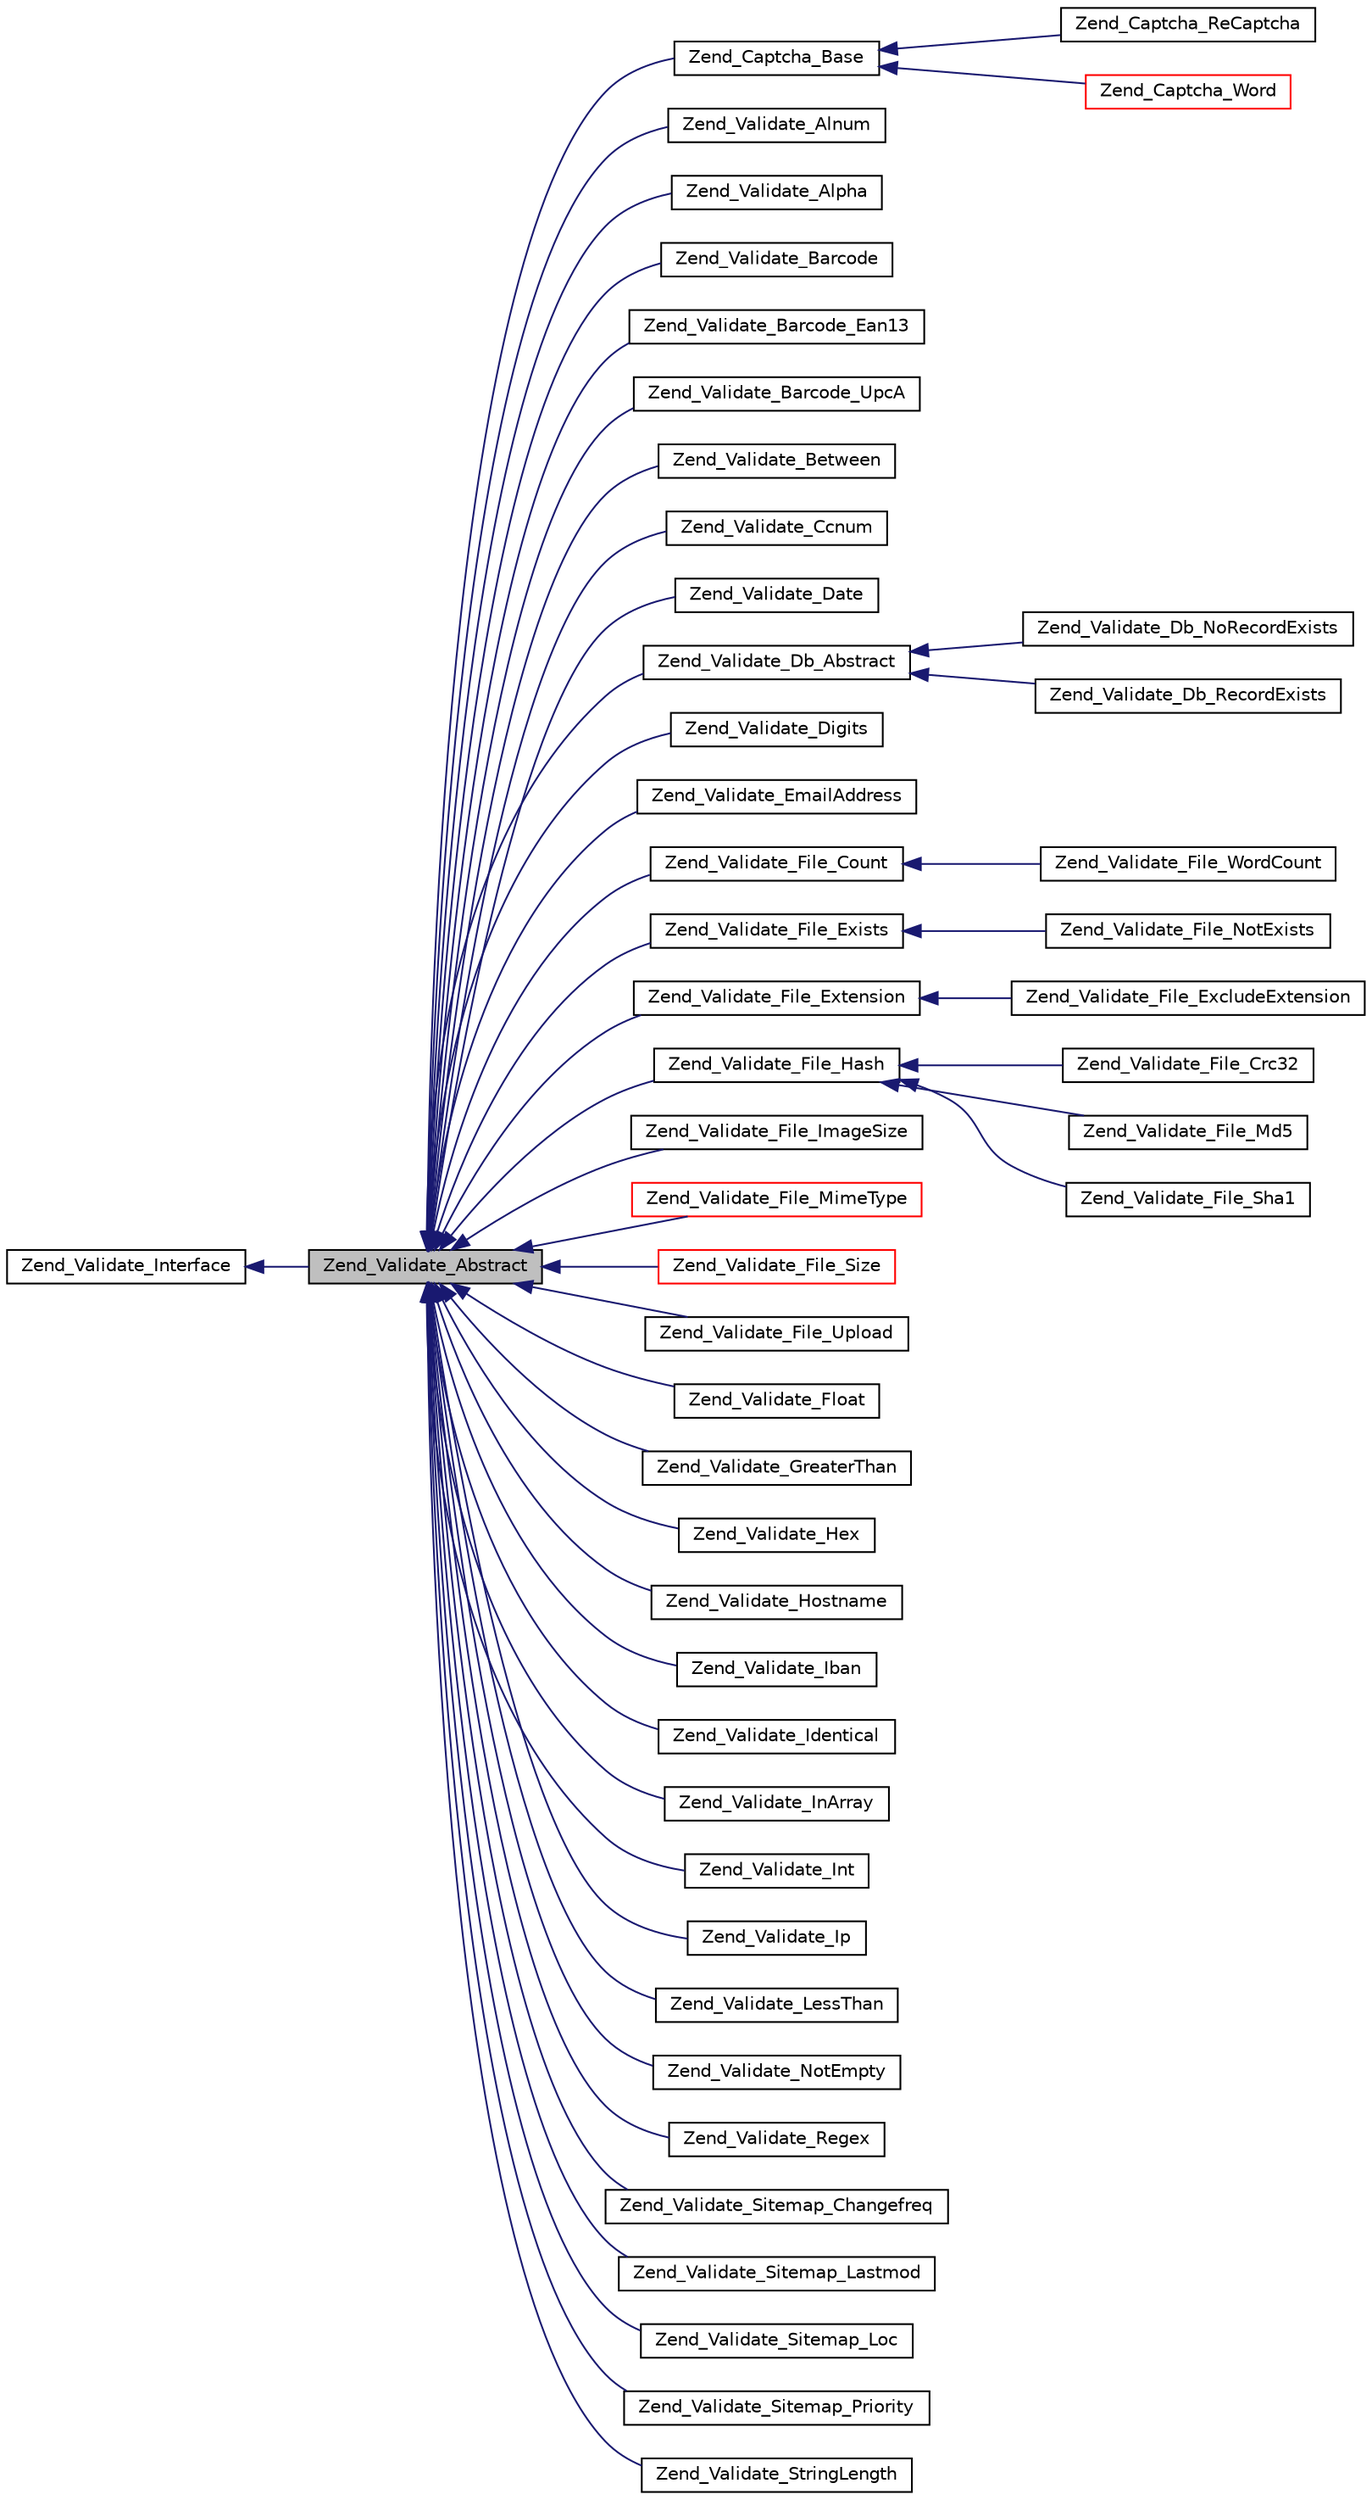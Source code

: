 digraph G
{
  edge [fontname="Helvetica",fontsize="10",labelfontname="Helvetica",labelfontsize="10"];
  node [fontname="Helvetica",fontsize="10",shape=record];
  rankdir="LR";
  Node1 [label="Zend_Validate_Abstract",height=0.2,width=0.4,color="black", fillcolor="grey75", style="filled" fontcolor="black"];
  Node2 -> Node1 [dir="back",color="midnightblue",fontsize="10",style="solid",fontname="Helvetica"];
  Node2 [label="Zend_Validate_Interface",height=0.2,width=0.4,color="black", fillcolor="white", style="filled",URL="$interface_zend___validate___interface.html"];
  Node1 -> Node3 [dir="back",color="midnightblue",fontsize="10",style="solid",fontname="Helvetica"];
  Node3 [label="Zend_Captcha_Base",height=0.2,width=0.4,color="black", fillcolor="white", style="filled",URL="$class_zend___captcha___base.html"];
  Node3 -> Node4 [dir="back",color="midnightblue",fontsize="10",style="solid",fontname="Helvetica"];
  Node4 [label="Zend_Captcha_ReCaptcha",height=0.2,width=0.4,color="black", fillcolor="white", style="filled",URL="$class_zend___captcha___re_captcha.html"];
  Node3 -> Node5 [dir="back",color="midnightblue",fontsize="10",style="solid",fontname="Helvetica"];
  Node5 [label="Zend_Captcha_Word",height=0.2,width=0.4,color="red", fillcolor="white", style="filled",URL="$class_zend___captcha___word.html"];
  Node1 -> Node6 [dir="back",color="midnightblue",fontsize="10",style="solid",fontname="Helvetica"];
  Node6 [label="Zend_Validate_Alnum",height=0.2,width=0.4,color="black", fillcolor="white", style="filled",URL="$class_zend___validate___alnum.html"];
  Node1 -> Node7 [dir="back",color="midnightblue",fontsize="10",style="solid",fontname="Helvetica"];
  Node7 [label="Zend_Validate_Alpha",height=0.2,width=0.4,color="black", fillcolor="white", style="filled",URL="$class_zend___validate___alpha.html"];
  Node1 -> Node8 [dir="back",color="midnightblue",fontsize="10",style="solid",fontname="Helvetica"];
  Node8 [label="Zend_Validate_Barcode",height=0.2,width=0.4,color="black", fillcolor="white", style="filled",URL="$class_zend___validate___barcode.html"];
  Node1 -> Node9 [dir="back",color="midnightblue",fontsize="10",style="solid",fontname="Helvetica"];
  Node9 [label="Zend_Validate_Barcode_Ean13",height=0.2,width=0.4,color="black", fillcolor="white", style="filled",URL="$class_zend___validate___barcode___ean13.html"];
  Node1 -> Node10 [dir="back",color="midnightblue",fontsize="10",style="solid",fontname="Helvetica"];
  Node10 [label="Zend_Validate_Barcode_UpcA",height=0.2,width=0.4,color="black", fillcolor="white", style="filled",URL="$class_zend___validate___barcode___upc_a.html"];
  Node1 -> Node11 [dir="back",color="midnightblue",fontsize="10",style="solid",fontname="Helvetica"];
  Node11 [label="Zend_Validate_Between",height=0.2,width=0.4,color="black", fillcolor="white", style="filled",URL="$class_zend___validate___between.html"];
  Node1 -> Node12 [dir="back",color="midnightblue",fontsize="10",style="solid",fontname="Helvetica"];
  Node12 [label="Zend_Validate_Ccnum",height=0.2,width=0.4,color="black", fillcolor="white", style="filled",URL="$class_zend___validate___ccnum.html"];
  Node1 -> Node13 [dir="back",color="midnightblue",fontsize="10",style="solid",fontname="Helvetica"];
  Node13 [label="Zend_Validate_Date",height=0.2,width=0.4,color="black", fillcolor="white", style="filled",URL="$class_zend___validate___date.html"];
  Node1 -> Node14 [dir="back",color="midnightblue",fontsize="10",style="solid",fontname="Helvetica"];
  Node14 [label="Zend_Validate_Db_Abstract",height=0.2,width=0.4,color="black", fillcolor="white", style="filled",URL="$class_zend___validate___db___abstract.html"];
  Node14 -> Node15 [dir="back",color="midnightblue",fontsize="10",style="solid",fontname="Helvetica"];
  Node15 [label="Zend_Validate_Db_NoRecordExists",height=0.2,width=0.4,color="black", fillcolor="white", style="filled",URL="$class_zend___validate___db___no_record_exists.html"];
  Node14 -> Node16 [dir="back",color="midnightblue",fontsize="10",style="solid",fontname="Helvetica"];
  Node16 [label="Zend_Validate_Db_RecordExists",height=0.2,width=0.4,color="black", fillcolor="white", style="filled",URL="$class_zend___validate___db___record_exists.html"];
  Node1 -> Node17 [dir="back",color="midnightblue",fontsize="10",style="solid",fontname="Helvetica"];
  Node17 [label="Zend_Validate_Digits",height=0.2,width=0.4,color="black", fillcolor="white", style="filled",URL="$class_zend___validate___digits.html"];
  Node1 -> Node18 [dir="back",color="midnightblue",fontsize="10",style="solid",fontname="Helvetica"];
  Node18 [label="Zend_Validate_EmailAddress",height=0.2,width=0.4,color="black", fillcolor="white", style="filled",URL="$class_zend___validate___email_address.html"];
  Node1 -> Node19 [dir="back",color="midnightblue",fontsize="10",style="solid",fontname="Helvetica"];
  Node19 [label="Zend_Validate_File_Count",height=0.2,width=0.4,color="black", fillcolor="white", style="filled",URL="$class_zend___validate___file___count.html"];
  Node19 -> Node20 [dir="back",color="midnightblue",fontsize="10",style="solid",fontname="Helvetica"];
  Node20 [label="Zend_Validate_File_WordCount",height=0.2,width=0.4,color="black", fillcolor="white", style="filled",URL="$class_zend___validate___file___word_count.html"];
  Node1 -> Node21 [dir="back",color="midnightblue",fontsize="10",style="solid",fontname="Helvetica"];
  Node21 [label="Zend_Validate_File_Exists",height=0.2,width=0.4,color="black", fillcolor="white", style="filled",URL="$class_zend___validate___file___exists.html"];
  Node21 -> Node22 [dir="back",color="midnightblue",fontsize="10",style="solid",fontname="Helvetica"];
  Node22 [label="Zend_Validate_File_NotExists",height=0.2,width=0.4,color="black", fillcolor="white", style="filled",URL="$class_zend___validate___file___not_exists.html"];
  Node1 -> Node23 [dir="back",color="midnightblue",fontsize="10",style="solid",fontname="Helvetica"];
  Node23 [label="Zend_Validate_File_Extension",height=0.2,width=0.4,color="black", fillcolor="white", style="filled",URL="$class_zend___validate___file___extension.html"];
  Node23 -> Node24 [dir="back",color="midnightblue",fontsize="10",style="solid",fontname="Helvetica"];
  Node24 [label="Zend_Validate_File_ExcludeExtension",height=0.2,width=0.4,color="black", fillcolor="white", style="filled",URL="$class_zend___validate___file___exclude_extension.html"];
  Node1 -> Node25 [dir="back",color="midnightblue",fontsize="10",style="solid",fontname="Helvetica"];
  Node25 [label="Zend_Validate_File_Hash",height=0.2,width=0.4,color="black", fillcolor="white", style="filled",URL="$class_zend___validate___file___hash.html"];
  Node25 -> Node26 [dir="back",color="midnightblue",fontsize="10",style="solid",fontname="Helvetica"];
  Node26 [label="Zend_Validate_File_Crc32",height=0.2,width=0.4,color="black", fillcolor="white", style="filled",URL="$class_zend___validate___file___crc32.html"];
  Node25 -> Node27 [dir="back",color="midnightblue",fontsize="10",style="solid",fontname="Helvetica"];
  Node27 [label="Zend_Validate_File_Md5",height=0.2,width=0.4,color="black", fillcolor="white", style="filled",URL="$class_zend___validate___file___md5.html"];
  Node25 -> Node28 [dir="back",color="midnightblue",fontsize="10",style="solid",fontname="Helvetica"];
  Node28 [label="Zend_Validate_File_Sha1",height=0.2,width=0.4,color="black", fillcolor="white", style="filled",URL="$class_zend___validate___file___sha1.html"];
  Node1 -> Node29 [dir="back",color="midnightblue",fontsize="10",style="solid",fontname="Helvetica"];
  Node29 [label="Zend_Validate_File_ImageSize",height=0.2,width=0.4,color="black", fillcolor="white", style="filled",URL="$class_zend___validate___file___image_size.html"];
  Node1 -> Node30 [dir="back",color="midnightblue",fontsize="10",style="solid",fontname="Helvetica"];
  Node30 [label="Zend_Validate_File_MimeType",height=0.2,width=0.4,color="red", fillcolor="white", style="filled",URL="$class_zend___validate___file___mime_type.html"];
  Node1 -> Node31 [dir="back",color="midnightblue",fontsize="10",style="solid",fontname="Helvetica"];
  Node31 [label="Zend_Validate_File_Size",height=0.2,width=0.4,color="red", fillcolor="white", style="filled",URL="$class_zend___validate___file___size.html"];
  Node1 -> Node32 [dir="back",color="midnightblue",fontsize="10",style="solid",fontname="Helvetica"];
  Node32 [label="Zend_Validate_File_Upload",height=0.2,width=0.4,color="black", fillcolor="white", style="filled",URL="$class_zend___validate___file___upload.html"];
  Node1 -> Node33 [dir="back",color="midnightblue",fontsize="10",style="solid",fontname="Helvetica"];
  Node33 [label="Zend_Validate_Float",height=0.2,width=0.4,color="black", fillcolor="white", style="filled",URL="$class_zend___validate___float.html"];
  Node1 -> Node34 [dir="back",color="midnightblue",fontsize="10",style="solid",fontname="Helvetica"];
  Node34 [label="Zend_Validate_GreaterThan",height=0.2,width=0.4,color="black", fillcolor="white", style="filled",URL="$class_zend___validate___greater_than.html"];
  Node1 -> Node35 [dir="back",color="midnightblue",fontsize="10",style="solid",fontname="Helvetica"];
  Node35 [label="Zend_Validate_Hex",height=0.2,width=0.4,color="black", fillcolor="white", style="filled",URL="$class_zend___validate___hex.html"];
  Node1 -> Node36 [dir="back",color="midnightblue",fontsize="10",style="solid",fontname="Helvetica"];
  Node36 [label="Zend_Validate_Hostname",height=0.2,width=0.4,color="black", fillcolor="white", style="filled",URL="$class_zend___validate___hostname.html"];
  Node1 -> Node37 [dir="back",color="midnightblue",fontsize="10",style="solid",fontname="Helvetica"];
  Node37 [label="Zend_Validate_Iban",height=0.2,width=0.4,color="black", fillcolor="white", style="filled",URL="$class_zend___validate___iban.html"];
  Node1 -> Node38 [dir="back",color="midnightblue",fontsize="10",style="solid",fontname="Helvetica"];
  Node38 [label="Zend_Validate_Identical",height=0.2,width=0.4,color="black", fillcolor="white", style="filled",URL="$class_zend___validate___identical.html"];
  Node1 -> Node39 [dir="back",color="midnightblue",fontsize="10",style="solid",fontname="Helvetica"];
  Node39 [label="Zend_Validate_InArray",height=0.2,width=0.4,color="black", fillcolor="white", style="filled",URL="$class_zend___validate___in_array.html"];
  Node1 -> Node40 [dir="back",color="midnightblue",fontsize="10",style="solid",fontname="Helvetica"];
  Node40 [label="Zend_Validate_Int",height=0.2,width=0.4,color="black", fillcolor="white", style="filled",URL="$class_zend___validate___int.html"];
  Node1 -> Node41 [dir="back",color="midnightblue",fontsize="10",style="solid",fontname="Helvetica"];
  Node41 [label="Zend_Validate_Ip",height=0.2,width=0.4,color="black", fillcolor="white", style="filled",URL="$class_zend___validate___ip.html"];
  Node1 -> Node42 [dir="back",color="midnightblue",fontsize="10",style="solid",fontname="Helvetica"];
  Node42 [label="Zend_Validate_LessThan",height=0.2,width=0.4,color="black", fillcolor="white", style="filled",URL="$class_zend___validate___less_than.html"];
  Node1 -> Node43 [dir="back",color="midnightblue",fontsize="10",style="solid",fontname="Helvetica"];
  Node43 [label="Zend_Validate_NotEmpty",height=0.2,width=0.4,color="black", fillcolor="white", style="filled",URL="$class_zend___validate___not_empty.html"];
  Node1 -> Node44 [dir="back",color="midnightblue",fontsize="10",style="solid",fontname="Helvetica"];
  Node44 [label="Zend_Validate_Regex",height=0.2,width=0.4,color="black", fillcolor="white", style="filled",URL="$class_zend___validate___regex.html"];
  Node1 -> Node45 [dir="back",color="midnightblue",fontsize="10",style="solid",fontname="Helvetica"];
  Node45 [label="Zend_Validate_Sitemap_Changefreq",height=0.2,width=0.4,color="black", fillcolor="white", style="filled",URL="$class_zend___validate___sitemap___changefreq.html"];
  Node1 -> Node46 [dir="back",color="midnightblue",fontsize="10",style="solid",fontname="Helvetica"];
  Node46 [label="Zend_Validate_Sitemap_Lastmod",height=0.2,width=0.4,color="black", fillcolor="white", style="filled",URL="$class_zend___validate___sitemap___lastmod.html"];
  Node1 -> Node47 [dir="back",color="midnightblue",fontsize="10",style="solid",fontname="Helvetica"];
  Node47 [label="Zend_Validate_Sitemap_Loc",height=0.2,width=0.4,color="black", fillcolor="white", style="filled",URL="$class_zend___validate___sitemap___loc.html"];
  Node1 -> Node48 [dir="back",color="midnightblue",fontsize="10",style="solid",fontname="Helvetica"];
  Node48 [label="Zend_Validate_Sitemap_Priority",height=0.2,width=0.4,color="black", fillcolor="white", style="filled",URL="$class_zend___validate___sitemap___priority.html"];
  Node1 -> Node49 [dir="back",color="midnightblue",fontsize="10",style="solid",fontname="Helvetica"];
  Node49 [label="Zend_Validate_StringLength",height=0.2,width=0.4,color="black", fillcolor="white", style="filled",URL="$class_zend___validate___string_length.html"];
}
